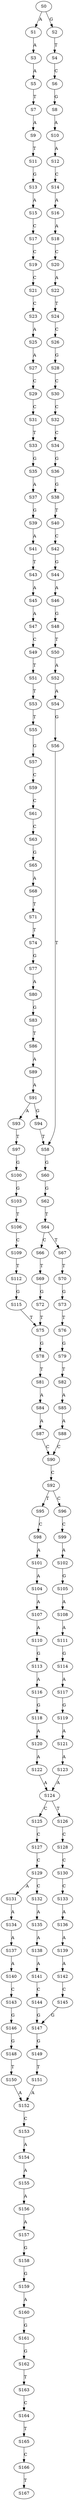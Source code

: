 strict digraph  {
	S0 -> S1 [ label = A ];
	S0 -> S2 [ label = G ];
	S1 -> S3 [ label = A ];
	S2 -> S4 [ label = T ];
	S3 -> S5 [ label = A ];
	S4 -> S6 [ label = C ];
	S5 -> S7 [ label = T ];
	S6 -> S8 [ label = G ];
	S7 -> S9 [ label = A ];
	S8 -> S10 [ label = A ];
	S9 -> S11 [ label = T ];
	S10 -> S12 [ label = A ];
	S11 -> S13 [ label = G ];
	S12 -> S14 [ label = C ];
	S13 -> S15 [ label = A ];
	S14 -> S16 [ label = A ];
	S15 -> S17 [ label = C ];
	S16 -> S18 [ label = A ];
	S17 -> S19 [ label = C ];
	S18 -> S20 [ label = C ];
	S19 -> S21 [ label = C ];
	S20 -> S22 [ label = A ];
	S21 -> S23 [ label = C ];
	S22 -> S24 [ label = T ];
	S23 -> S25 [ label = A ];
	S24 -> S26 [ label = C ];
	S25 -> S27 [ label = A ];
	S26 -> S28 [ label = G ];
	S27 -> S29 [ label = C ];
	S28 -> S30 [ label = C ];
	S29 -> S31 [ label = C ];
	S30 -> S32 [ label = C ];
	S31 -> S33 [ label = T ];
	S32 -> S34 [ label = C ];
	S33 -> S35 [ label = G ];
	S34 -> S36 [ label = G ];
	S35 -> S37 [ label = A ];
	S36 -> S38 [ label = G ];
	S37 -> S39 [ label = G ];
	S38 -> S40 [ label = T ];
	S39 -> S41 [ label = A ];
	S40 -> S42 [ label = C ];
	S41 -> S43 [ label = T ];
	S42 -> S44 [ label = G ];
	S43 -> S45 [ label = A ];
	S44 -> S46 [ label = A ];
	S45 -> S47 [ label = A ];
	S46 -> S48 [ label = G ];
	S47 -> S49 [ label = C ];
	S48 -> S50 [ label = T ];
	S49 -> S51 [ label = T ];
	S50 -> S52 [ label = A ];
	S51 -> S53 [ label = T ];
	S52 -> S54 [ label = A ];
	S53 -> S55 [ label = T ];
	S54 -> S56 [ label = G ];
	S55 -> S57 [ label = G ];
	S56 -> S58 [ label = T ];
	S57 -> S59 [ label = C ];
	S58 -> S60 [ label = G ];
	S59 -> S61 [ label = C ];
	S60 -> S62 [ label = G ];
	S61 -> S63 [ label = C ];
	S62 -> S64 [ label = T ];
	S63 -> S65 [ label = G ];
	S64 -> S66 [ label = C ];
	S64 -> S67 [ label = T ];
	S65 -> S68 [ label = A ];
	S66 -> S69 [ label = T ];
	S67 -> S70 [ label = T ];
	S68 -> S71 [ label = T ];
	S69 -> S72 [ label = G ];
	S70 -> S73 [ label = G ];
	S71 -> S74 [ label = T ];
	S72 -> S75 [ label = T ];
	S73 -> S76 [ label = T ];
	S74 -> S77 [ label = G ];
	S75 -> S78 [ label = G ];
	S76 -> S79 [ label = G ];
	S77 -> S80 [ label = A ];
	S78 -> S81 [ label = T ];
	S79 -> S82 [ label = T ];
	S80 -> S83 [ label = G ];
	S81 -> S84 [ label = A ];
	S82 -> S85 [ label = A ];
	S83 -> S86 [ label = T ];
	S84 -> S87 [ label = A ];
	S85 -> S88 [ label = A ];
	S86 -> S89 [ label = A ];
	S87 -> S90 [ label = C ];
	S88 -> S90 [ label = C ];
	S89 -> S91 [ label = A ];
	S90 -> S92 [ label = C ];
	S91 -> S93 [ label = A ];
	S91 -> S94 [ label = G ];
	S92 -> S95 [ label = T ];
	S92 -> S96 [ label = C ];
	S93 -> S97 [ label = T ];
	S94 -> S58 [ label = T ];
	S95 -> S98 [ label = C ];
	S96 -> S99 [ label = C ];
	S97 -> S100 [ label = G ];
	S98 -> S101 [ label = A ];
	S99 -> S102 [ label = A ];
	S100 -> S103 [ label = G ];
	S101 -> S104 [ label = A ];
	S102 -> S105 [ label = G ];
	S103 -> S106 [ label = T ];
	S104 -> S107 [ label = A ];
	S105 -> S108 [ label = A ];
	S106 -> S109 [ label = C ];
	S107 -> S110 [ label = A ];
	S108 -> S111 [ label = A ];
	S109 -> S112 [ label = T ];
	S110 -> S113 [ label = G ];
	S111 -> S114 [ label = G ];
	S112 -> S115 [ label = G ];
	S113 -> S116 [ label = A ];
	S114 -> S117 [ label = A ];
	S115 -> S75 [ label = T ];
	S116 -> S118 [ label = G ];
	S117 -> S119 [ label = G ];
	S118 -> S120 [ label = A ];
	S119 -> S121 [ label = A ];
	S120 -> S122 [ label = A ];
	S121 -> S123 [ label = A ];
	S122 -> S124 [ label = A ];
	S123 -> S124 [ label = A ];
	S124 -> S125 [ label = C ];
	S124 -> S126 [ label = T ];
	S125 -> S127 [ label = C ];
	S126 -> S128 [ label = C ];
	S127 -> S129 [ label = C ];
	S128 -> S130 [ label = C ];
	S129 -> S131 [ label = A ];
	S129 -> S132 [ label = C ];
	S130 -> S133 [ label = C ];
	S131 -> S134 [ label = A ];
	S132 -> S135 [ label = A ];
	S133 -> S136 [ label = A ];
	S134 -> S137 [ label = A ];
	S135 -> S138 [ label = A ];
	S136 -> S139 [ label = A ];
	S137 -> S140 [ label = A ];
	S138 -> S141 [ label = A ];
	S139 -> S142 [ label = A ];
	S140 -> S143 [ label = C ];
	S141 -> S144 [ label = C ];
	S142 -> S145 [ label = C ];
	S143 -> S146 [ label = G ];
	S144 -> S147 [ label = G ];
	S145 -> S147 [ label = G ];
	S146 -> S148 [ label = G ];
	S147 -> S149 [ label = G ];
	S148 -> S150 [ label = T ];
	S149 -> S151 [ label = T ];
	S150 -> S152 [ label = A ];
	S151 -> S152 [ label = A ];
	S152 -> S153 [ label = C ];
	S153 -> S154 [ label = A ];
	S154 -> S155 [ label = A ];
	S155 -> S156 [ label = A ];
	S156 -> S157 [ label = A ];
	S157 -> S158 [ label = G ];
	S158 -> S159 [ label = G ];
	S159 -> S160 [ label = A ];
	S160 -> S161 [ label = G ];
	S161 -> S162 [ label = G ];
	S162 -> S163 [ label = T ];
	S163 -> S164 [ label = C ];
	S164 -> S165 [ label = T ];
	S165 -> S166 [ label = C ];
	S166 -> S167 [ label = T ];
}
